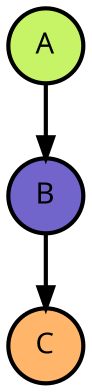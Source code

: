 digraph snakemake_dag {
    graph[bgcolor=white, margin=0];
    node[shape=circle, style=filled, fontname=sans, fontsize=14, penwidth=2, margin=0];
    edge[penwidth=2, fontcolor=black];
	0[label = "A", fillcolor = "#C6F466"];
	1[label = "B", fillcolor = "#7164CA"];
	2[label = "C", fillcolor = "#FFB66B"];
	0 -> 1
	1 -> 2
}            
